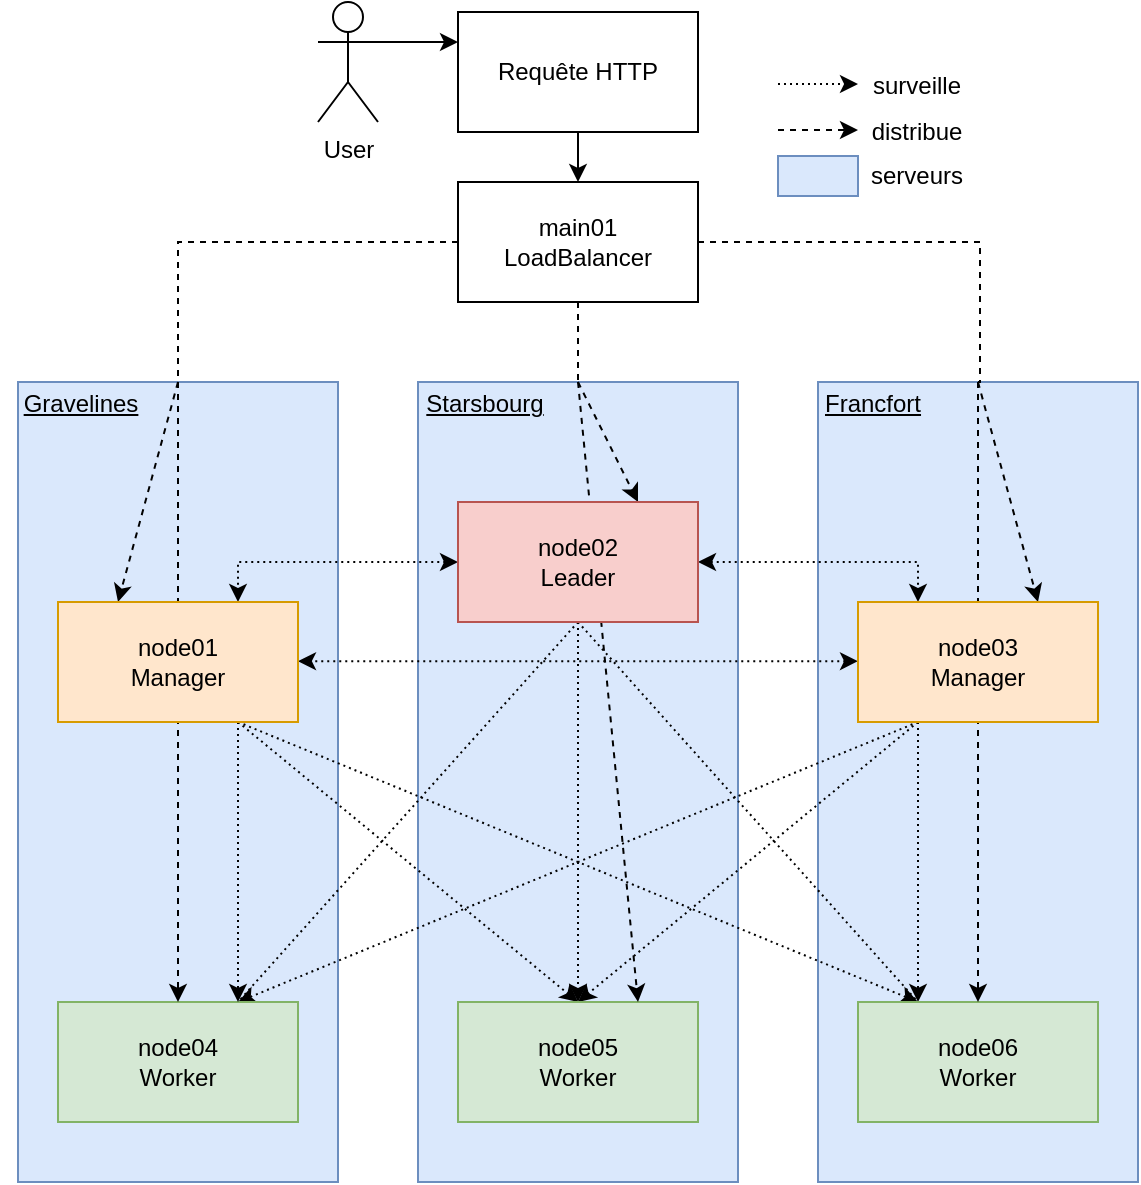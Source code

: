 <mxfile version="23.1.4" type="device">
  <diagram name="Page-1" id="NdiCMHzT2zJNHydEtQxd">
    <mxGraphModel dx="795" dy="766" grid="1" gridSize="10" guides="1" tooltips="1" connect="1" arrows="0" fold="1" page="1" pageScale="1" pageWidth="827" pageHeight="1169" math="0" shadow="0">
      <root>
        <mxCell id="0" />
        <mxCell id="1" parent="0" />
        <mxCell id="nm6u6vhjv2dIqWkP665h-65" value="" style="rounded=0;whiteSpace=wrap;html=1;fillColor=#dae8fc;strokeColor=#6c8ebf;" vertex="1" parent="1">
          <mxGeometry x="180" y="560" width="160" height="400" as="geometry" />
        </mxCell>
        <mxCell id="nm6u6vhjv2dIqWkP665h-72" value="" style="rounded=0;whiteSpace=wrap;html=1;fillColor=#dae8fc;strokeColor=#6c8ebf;" vertex="1" parent="1">
          <mxGeometry x="580" y="560" width="160" height="400" as="geometry" />
        </mxCell>
        <mxCell id="nm6u6vhjv2dIqWkP665h-68" value="" style="group;fillColor=#dae8fc;strokeColor=#6c8ebf;" vertex="1" connectable="0" parent="1">
          <mxGeometry x="380" y="560" width="160" height="400" as="geometry" />
        </mxCell>
        <mxCell id="nm6u6vhjv2dIqWkP665h-88" value="&lt;u&gt;Starsbourg&lt;/u&gt;" style="text;html=1;align=center;verticalAlign=middle;resizable=0;points=[];autosize=1;strokeColor=none;fillColor=none;" vertex="1" parent="nm6u6vhjv2dIqWkP665h-68">
          <mxGeometry x="-7" y="-4" width="80" height="30" as="geometry" />
        </mxCell>
        <mxCell id="nm6u6vhjv2dIqWkP665h-53" style="edgeStyle=orthogonalEdgeStyle;rounded=0;orthogonalLoop=1;jettySize=auto;html=1;exitX=0;exitY=0.5;exitDx=0;exitDy=0;entryX=0.75;entryY=0;entryDx=0;entryDy=0;startArrow=classic;startFill=1;dashed=1;dashPattern=1 2;" edge="1" parent="1" source="nm6u6vhjv2dIqWkP665h-45" target="nm6u6vhjv2dIqWkP665h-47">
          <mxGeometry relative="1" as="geometry">
            <Array as="points">
              <mxPoint x="290" y="650" />
            </Array>
          </mxGeometry>
        </mxCell>
        <mxCell id="nm6u6vhjv2dIqWkP665h-54" style="edgeStyle=orthogonalEdgeStyle;rounded=0;orthogonalLoop=1;jettySize=auto;html=1;exitX=1;exitY=0.5;exitDx=0;exitDy=0;entryX=0.25;entryY=0;entryDx=0;entryDy=0;startArrow=classic;startFill=1;dashed=1;dashPattern=1 2;" edge="1" parent="1" source="nm6u6vhjv2dIqWkP665h-45" target="nm6u6vhjv2dIqWkP665h-49">
          <mxGeometry relative="1" as="geometry" />
        </mxCell>
        <mxCell id="nm6u6vhjv2dIqWkP665h-55" style="edgeStyle=orthogonalEdgeStyle;rounded=0;orthogonalLoop=1;jettySize=auto;html=1;exitX=0.5;exitY=1;exitDx=0;exitDy=0;entryX=0.5;entryY=0;entryDx=0;entryDy=0;dashed=1;dashPattern=1 2;" edge="1" parent="1" source="nm6u6vhjv2dIqWkP665h-45" target="nm6u6vhjv2dIqWkP665h-51">
          <mxGeometry relative="1" as="geometry" />
        </mxCell>
        <mxCell id="nm6u6vhjv2dIqWkP665h-56" style="rounded=0;orthogonalLoop=1;jettySize=auto;html=1;exitX=0.5;exitY=1;exitDx=0;exitDy=0;entryX=0.75;entryY=0;entryDx=0;entryDy=0;endArrow=none;endFill=0;dashed=1;dashPattern=1 2;" edge="1" parent="1" source="nm6u6vhjv2dIqWkP665h-45" target="nm6u6vhjv2dIqWkP665h-50">
          <mxGeometry relative="1" as="geometry" />
        </mxCell>
        <mxCell id="nm6u6vhjv2dIqWkP665h-57" style="rounded=0;orthogonalLoop=1;jettySize=auto;html=1;exitX=0.5;exitY=1;exitDx=0;exitDy=0;entryX=0.25;entryY=0;entryDx=0;entryDy=0;endArrow=none;endFill=0;dashed=1;dashPattern=1 2;" edge="1" parent="1" source="nm6u6vhjv2dIqWkP665h-45" target="nm6u6vhjv2dIqWkP665h-52">
          <mxGeometry relative="1" as="geometry" />
        </mxCell>
        <mxCell id="nm6u6vhjv2dIqWkP665h-62" style="rounded=0;orthogonalLoop=1;jettySize=auto;html=1;exitX=0.75;exitY=1;exitDx=0;exitDy=0;entryX=0.5;entryY=0;entryDx=0;entryDy=0;dashed=1;dashPattern=1 2;" edge="1" parent="1" source="nm6u6vhjv2dIqWkP665h-47" target="nm6u6vhjv2dIqWkP665h-51">
          <mxGeometry relative="1" as="geometry" />
        </mxCell>
        <mxCell id="nm6u6vhjv2dIqWkP665h-63" style="rounded=0;orthogonalLoop=1;jettySize=auto;html=1;exitX=0.75;exitY=1;exitDx=0;exitDy=0;entryX=0.25;entryY=0;entryDx=0;entryDy=0;dashed=1;dashPattern=1 2;" edge="1" parent="1" source="nm6u6vhjv2dIqWkP665h-47" target="nm6u6vhjv2dIqWkP665h-52">
          <mxGeometry relative="1" as="geometry" />
        </mxCell>
        <mxCell id="nm6u6vhjv2dIqWkP665h-58" style="edgeStyle=orthogonalEdgeStyle;rounded=0;orthogonalLoop=1;jettySize=auto;html=1;exitX=0.25;exitY=1;exitDx=0;exitDy=0;entryX=0.25;entryY=0;entryDx=0;entryDy=0;dashed=1;dashPattern=1 2;" edge="1" parent="1" source="nm6u6vhjv2dIqWkP665h-49" target="nm6u6vhjv2dIqWkP665h-52">
          <mxGeometry relative="1" as="geometry" />
        </mxCell>
        <mxCell id="nm6u6vhjv2dIqWkP665h-60" style="rounded=0;orthogonalLoop=1;jettySize=auto;html=1;exitX=0.25;exitY=1;exitDx=0;exitDy=0;entryX=0.5;entryY=0;entryDx=0;entryDy=0;startArrow=none;startFill=0;dashed=1;dashPattern=1 2;" edge="1" parent="1" source="nm6u6vhjv2dIqWkP665h-49" target="nm6u6vhjv2dIqWkP665h-51">
          <mxGeometry relative="1" as="geometry" />
        </mxCell>
        <mxCell id="nm6u6vhjv2dIqWkP665h-61" style="rounded=0;orthogonalLoop=1;jettySize=auto;html=1;exitX=0.25;exitY=1;exitDx=0;exitDy=0;entryX=0.75;entryY=0;entryDx=0;entryDy=0;dashed=1;dashPattern=1 2;" edge="1" parent="1" source="nm6u6vhjv2dIqWkP665h-49" target="nm6u6vhjv2dIqWkP665h-50">
          <mxGeometry relative="1" as="geometry" />
        </mxCell>
        <mxCell id="nm6u6vhjv2dIqWkP665h-90" style="edgeStyle=orthogonalEdgeStyle;rounded=0;orthogonalLoop=1;jettySize=auto;html=1;exitX=0;exitY=0.5;exitDx=0;exitDy=0;entryX=1;entryY=0.5;entryDx=0;entryDy=0;startArrow=classic;startFill=1;dashed=1;dashPattern=1 2;" edge="1" parent="1">
          <mxGeometry relative="1" as="geometry">
            <mxPoint x="600" y="699.57" as="sourcePoint" />
            <mxPoint x="320.0" y="699.57" as="targetPoint" />
          </mxGeometry>
        </mxCell>
        <mxCell id="nm6u6vhjv2dIqWkP665h-50" value="&lt;div&gt;node04&lt;/div&gt;&lt;div&gt;Worker&lt;br&gt;&lt;/div&gt;" style="rounded=0;whiteSpace=wrap;html=1;fillColor=#d5e8d4;strokeColor=#82b366;" vertex="1" parent="1">
          <mxGeometry x="200" y="870" width="120" height="60" as="geometry" />
        </mxCell>
        <mxCell id="nm6u6vhjv2dIqWkP665h-51" value="&lt;div&gt;node05&lt;/div&gt;&lt;div&gt;Worker&lt;/div&gt;" style="rounded=0;whiteSpace=wrap;html=1;fillColor=#d5e8d4;strokeColor=#82b366;" vertex="1" parent="1">
          <mxGeometry x="400" y="870" width="120" height="60" as="geometry" />
        </mxCell>
        <mxCell id="nm6u6vhjv2dIqWkP665h-52" value="&lt;div&gt;node06&lt;/div&gt;&lt;div&gt;Worker&lt;br&gt;&lt;/div&gt;" style="rounded=0;whiteSpace=wrap;html=1;fillColor=#d5e8d4;strokeColor=#82b366;" vertex="1" parent="1">
          <mxGeometry x="600" y="870" width="120" height="60" as="geometry" />
        </mxCell>
        <mxCell id="nm6u6vhjv2dIqWkP665h-83" style="edgeStyle=orthogonalEdgeStyle;rounded=0;orthogonalLoop=1;jettySize=auto;html=1;exitX=0;exitY=0.5;exitDx=0;exitDy=0;dashed=1;endArrow=none;endFill=0;entryX=0.5;entryY=0;entryDx=0;entryDy=0;" edge="1" parent="1" source="nm6u6vhjv2dIqWkP665h-75" target="nm6u6vhjv2dIqWkP665h-65">
          <mxGeometry relative="1" as="geometry">
            <mxPoint x="290" y="540" as="targetPoint" />
          </mxGeometry>
        </mxCell>
        <mxCell id="nm6u6vhjv2dIqWkP665h-84" style="edgeStyle=orthogonalEdgeStyle;rounded=0;orthogonalLoop=1;jettySize=auto;html=1;exitX=0.5;exitY=1;exitDx=0;exitDy=0;dashed=1;endArrow=none;endFill=0;" edge="1" parent="1" source="nm6u6vhjv2dIqWkP665h-75">
          <mxGeometry relative="1" as="geometry">
            <mxPoint x="460" y="560" as="targetPoint" />
          </mxGeometry>
        </mxCell>
        <mxCell id="nm6u6vhjv2dIqWkP665h-85" style="edgeStyle=orthogonalEdgeStyle;rounded=0;orthogonalLoop=1;jettySize=auto;html=1;exitX=1;exitY=0.5;exitDx=0;exitDy=0;dashed=1;entryX=0.5;entryY=0;entryDx=0;entryDy=0;endArrow=none;endFill=0;" edge="1" parent="1" source="nm6u6vhjv2dIqWkP665h-75" target="nm6u6vhjv2dIqWkP665h-72">
          <mxGeometry relative="1" as="geometry">
            <mxPoint x="660" y="545" as="targetPoint" />
            <Array as="points">
              <mxPoint x="661" y="490" />
            </Array>
          </mxGeometry>
        </mxCell>
        <mxCell id="nm6u6vhjv2dIqWkP665h-75" value="main01&lt;div&gt;LoadBalancer&lt;/div&gt;" style="rounded=0;whiteSpace=wrap;html=1;" vertex="1" parent="1">
          <mxGeometry x="400" y="460" width="120" height="60" as="geometry" />
        </mxCell>
        <mxCell id="nm6u6vhjv2dIqWkP665h-106" style="edgeStyle=orthogonalEdgeStyle;rounded=0;orthogonalLoop=1;jettySize=auto;html=1;exitX=1;exitY=0.333;exitDx=0;exitDy=0;exitPerimeter=0;entryX=0;entryY=0.25;entryDx=0;entryDy=0;" edge="1" parent="1" source="nm6u6vhjv2dIqWkP665h-76" target="nm6u6vhjv2dIqWkP665h-79">
          <mxGeometry relative="1" as="geometry" />
        </mxCell>
        <mxCell id="nm6u6vhjv2dIqWkP665h-76" value="User" style="shape=umlActor;verticalLabelPosition=bottom;verticalAlign=top;html=1;outlineConnect=0;" vertex="1" parent="1">
          <mxGeometry x="330" y="370" width="30" height="60" as="geometry" />
        </mxCell>
        <mxCell id="nm6u6vhjv2dIqWkP665h-80" style="edgeStyle=orthogonalEdgeStyle;rounded=0;orthogonalLoop=1;jettySize=auto;html=1;exitX=0.5;exitY=1;exitDx=0;exitDy=0;entryX=0.5;entryY=0;entryDx=0;entryDy=0;" edge="1" parent="1" source="nm6u6vhjv2dIqWkP665h-79" target="nm6u6vhjv2dIqWkP665h-75">
          <mxGeometry relative="1" as="geometry" />
        </mxCell>
        <mxCell id="nm6u6vhjv2dIqWkP665h-79" value="Requête HTTP" style="rounded=0;whiteSpace=wrap;html=1;" vertex="1" parent="1">
          <mxGeometry x="400" y="375" width="120" height="60" as="geometry" />
        </mxCell>
        <mxCell id="nm6u6vhjv2dIqWkP665h-87" value="&lt;div&gt;&lt;u&gt;Francfort&lt;/u&gt;&lt;/div&gt;" style="text;html=1;align=center;verticalAlign=middle;resizable=0;points=[];autosize=1;strokeColor=none;fillColor=none;" vertex="1" parent="1">
          <mxGeometry x="572" y="556" width="70" height="30" as="geometry" />
        </mxCell>
        <mxCell id="nm6u6vhjv2dIqWkP665h-89" value="&lt;u&gt;Gravelines&lt;/u&gt;" style="text;html=1;align=center;verticalAlign=middle;resizable=0;points=[];autosize=1;strokeColor=none;fillColor=none;" vertex="1" parent="1">
          <mxGeometry x="171" y="556" width="80" height="30" as="geometry" />
        </mxCell>
        <mxCell id="nm6u6vhjv2dIqWkP665h-95" value="" style="endArrow=classic;dashed=1;html=1;rounded=0;startArrow=none;startFill=0;endFill=1;dashPattern=1 2;" edge="1" parent="1">
          <mxGeometry width="50" height="50" relative="1" as="geometry">
            <mxPoint x="560" y="411" as="sourcePoint" />
            <mxPoint x="600" y="411" as="targetPoint" />
          </mxGeometry>
        </mxCell>
        <mxCell id="nm6u6vhjv2dIqWkP665h-96" value="surveille" style="text;html=1;align=center;verticalAlign=middle;resizable=0;points=[];autosize=1;strokeColor=none;fillColor=none;" vertex="1" parent="1">
          <mxGeometry x="594" y="397" width="70" height="30" as="geometry" />
        </mxCell>
        <mxCell id="nm6u6vhjv2dIqWkP665h-97" value="" style="whiteSpace=wrap;html=1;fillColor=#dae8fc;strokeColor=#6c8ebf;" vertex="1" parent="1">
          <mxGeometry x="560" y="447" width="40" height="20" as="geometry" />
        </mxCell>
        <mxCell id="nm6u6vhjv2dIqWkP665h-98" value="serveurs" style="text;html=1;align=center;verticalAlign=middle;resizable=0;points=[];autosize=1;strokeColor=none;fillColor=none;" vertex="1" parent="1">
          <mxGeometry x="594" y="442" width="70" height="30" as="geometry" />
        </mxCell>
        <mxCell id="nm6u6vhjv2dIqWkP665h-99" style="rounded=0;orthogonalLoop=1;jettySize=auto;html=1;exitX=0.5;exitY=0;exitDx=0;exitDy=0;entryX=0.25;entryY=0;entryDx=0;entryDy=0;dashed=1;" edge="1" parent="1" source="nm6u6vhjv2dIqWkP665h-65" target="nm6u6vhjv2dIqWkP665h-47">
          <mxGeometry relative="1" as="geometry" />
        </mxCell>
        <mxCell id="nm6u6vhjv2dIqWkP665h-100" style="rounded=0;orthogonalLoop=1;jettySize=auto;html=1;exitX=0.5;exitY=0;exitDx=0;exitDy=0;entryX=0.5;entryY=0;entryDx=0;entryDy=0;dashed=1;" edge="1" parent="1" source="nm6u6vhjv2dIqWkP665h-65" target="nm6u6vhjv2dIqWkP665h-50">
          <mxGeometry relative="1" as="geometry" />
        </mxCell>
        <mxCell id="nm6u6vhjv2dIqWkP665h-103" style="edgeStyle=orthogonalEdgeStyle;rounded=0;orthogonalLoop=1;jettySize=auto;html=1;exitX=0.75;exitY=1;exitDx=0;exitDy=0;entryX=0.75;entryY=0;entryDx=0;entryDy=0;dashed=1;dashPattern=1 2;" edge="1" parent="1" source="nm6u6vhjv2dIqWkP665h-47" target="nm6u6vhjv2dIqWkP665h-50">
          <mxGeometry relative="1" as="geometry" />
        </mxCell>
        <mxCell id="nm6u6vhjv2dIqWkP665h-47" value="&lt;div&gt;node01&lt;/div&gt;&lt;div&gt;Manager&lt;/div&gt;" style="rounded=0;whiteSpace=wrap;html=1;fillColor=#ffe6cc;strokeColor=#d79b00;" vertex="1" parent="1">
          <mxGeometry x="200" y="670" width="120" height="60" as="geometry" />
        </mxCell>
        <mxCell id="nm6u6vhjv2dIqWkP665h-104" style="rounded=0;orthogonalLoop=1;jettySize=auto;html=1;exitX=0.5;exitY=0;exitDx=0;exitDy=0;entryX=0.75;entryY=0;entryDx=0;entryDy=0;dashed=1;" edge="1" parent="1" source="nm6u6vhjv2dIqWkP665h-72" target="nm6u6vhjv2dIqWkP665h-49">
          <mxGeometry relative="1" as="geometry" />
        </mxCell>
        <mxCell id="nm6u6vhjv2dIqWkP665h-105" style="rounded=0;orthogonalLoop=1;jettySize=auto;html=1;exitX=0.5;exitY=0;exitDx=0;exitDy=0;entryX=0.5;entryY=0;entryDx=0;entryDy=0;dashed=1;" edge="1" parent="1" source="nm6u6vhjv2dIqWkP665h-72" target="nm6u6vhjv2dIqWkP665h-52">
          <mxGeometry relative="1" as="geometry" />
        </mxCell>
        <mxCell id="nm6u6vhjv2dIqWkP665h-49" value="&lt;div&gt;node03&lt;/div&gt;&lt;div&gt;Manager&lt;/div&gt;" style="rounded=0;whiteSpace=wrap;html=1;fillColor=#ffe6cc;strokeColor=#d79b00;" vertex="1" parent="1">
          <mxGeometry x="600" y="670" width="120" height="60" as="geometry" />
        </mxCell>
        <mxCell id="nm6u6vhjv2dIqWkP665h-116" style="rounded=0;orthogonalLoop=1;jettySize=auto;html=1;exitX=0.5;exitY=1;exitDx=0;exitDy=0;entryX=0.75;entryY=0;entryDx=0;entryDy=0;dashed=1;" edge="1" parent="1" target="nm6u6vhjv2dIqWkP665h-45">
          <mxGeometry relative="1" as="geometry">
            <mxPoint x="460" y="560" as="sourcePoint" />
          </mxGeometry>
        </mxCell>
        <mxCell id="nm6u6vhjv2dIqWkP665h-117" style="rounded=0;orthogonalLoop=1;jettySize=auto;html=1;exitX=0.5;exitY=1;exitDx=0;exitDy=0;entryX=0.75;entryY=0;entryDx=0;entryDy=0;dashed=1;" edge="1" parent="1" target="nm6u6vhjv2dIqWkP665h-51">
          <mxGeometry relative="1" as="geometry">
            <mxPoint x="460" y="560" as="sourcePoint" />
          </mxGeometry>
        </mxCell>
        <mxCell id="nm6u6vhjv2dIqWkP665h-112" value="" style="endArrow=classic;html=1;rounded=0;startArrow=none;startFill=0;endFill=1;dashed=1;" edge="1" parent="1">
          <mxGeometry width="50" height="50" relative="1" as="geometry">
            <mxPoint x="560" y="434" as="sourcePoint" />
            <mxPoint x="600" y="434" as="targetPoint" />
          </mxGeometry>
        </mxCell>
        <mxCell id="nm6u6vhjv2dIqWkP665h-113" value="distribue" style="text;html=1;align=center;verticalAlign=middle;resizable=0;points=[];autosize=1;strokeColor=none;fillColor=none;" vertex="1" parent="1">
          <mxGeometry x="594" y="420" width="70" height="30" as="geometry" />
        </mxCell>
        <mxCell id="nm6u6vhjv2dIqWkP665h-45" value="&lt;div&gt;node02&lt;/div&gt;&lt;div&gt;Leader&lt;/div&gt;" style="rounded=0;whiteSpace=wrap;html=1;fillColor=#f8cecc;strokeColor=#b85450;" vertex="1" parent="1">
          <mxGeometry x="400" y="620" width="120" height="60" as="geometry" />
        </mxCell>
      </root>
    </mxGraphModel>
  </diagram>
</mxfile>
